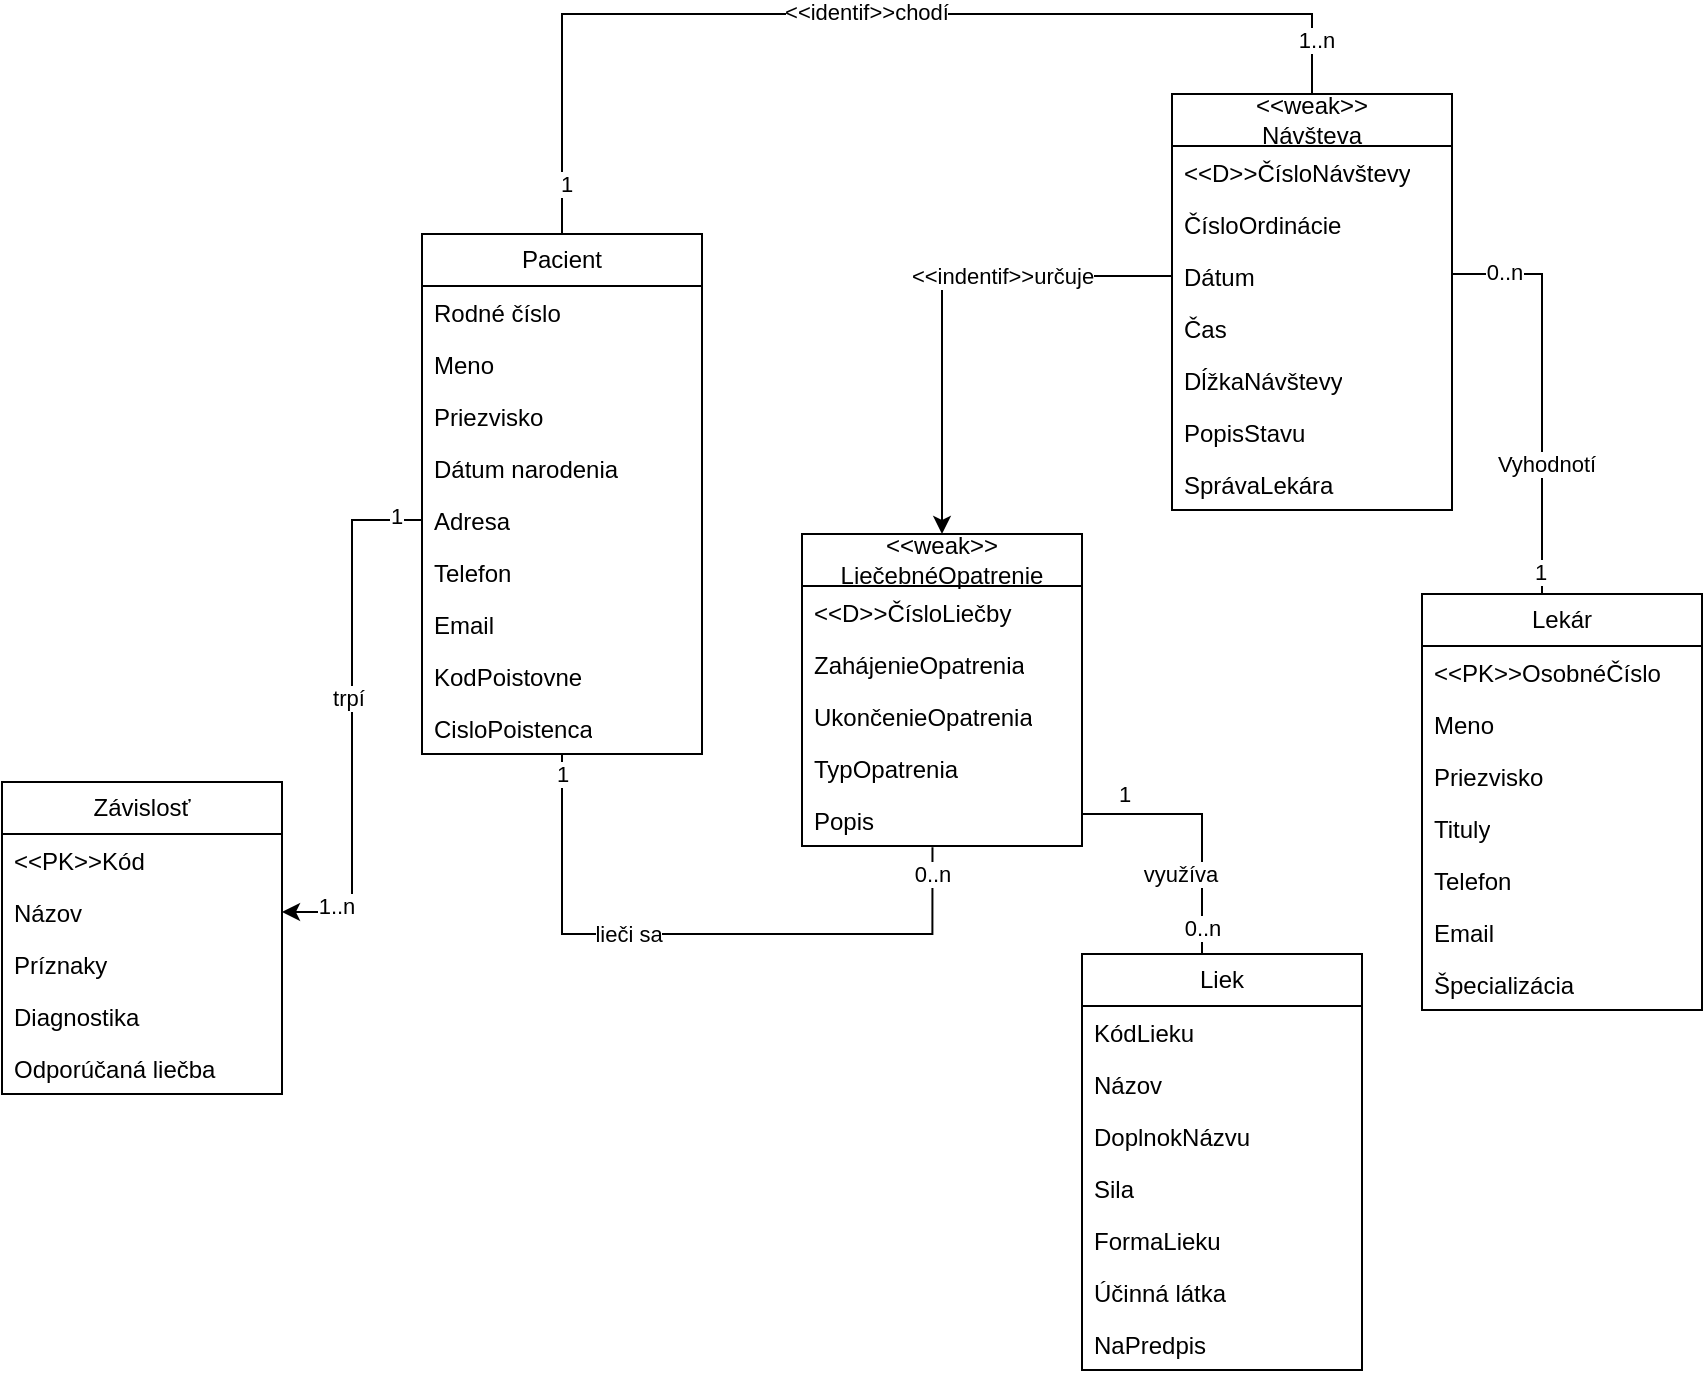 <mxfile version="22.1.15" type="github">
  <diagram name="Page-1" id="PPvMObpPPiLIUR1Kzq7h">
    <mxGraphModel dx="1888" dy="588" grid="1" gridSize="10" guides="1" tooltips="1" connect="1" arrows="1" fold="1" page="1" pageScale="1" pageWidth="850" pageHeight="1100" math="0" shadow="0">
      <root>
        <mxCell id="0" />
        <mxCell id="1" parent="0" />
        <mxCell id="_y4V9acUTY1sXHhgTBID-1" value="Závislosť" style="swimlane;fontStyle=0;childLayout=stackLayout;horizontal=1;startSize=26;fillColor=none;horizontalStack=0;resizeParent=1;resizeParentMax=0;resizeLast=0;collapsible=1;marginBottom=0;whiteSpace=wrap;html=1;" vertex="1" parent="1">
          <mxGeometry x="-160" y="394" width="140" height="156" as="geometry" />
        </mxCell>
        <mxCell id="_y4V9acUTY1sXHhgTBID-2" value="&amp;lt;&amp;lt;PK&amp;gt;&amp;gt;Kód" style="text;strokeColor=none;fillColor=none;align=left;verticalAlign=top;spacingLeft=4;spacingRight=4;overflow=hidden;rotatable=0;points=[[0,0.5],[1,0.5]];portConstraint=eastwest;whiteSpace=wrap;html=1;" vertex="1" parent="_y4V9acUTY1sXHhgTBID-1">
          <mxGeometry y="26" width="140" height="26" as="geometry" />
        </mxCell>
        <mxCell id="_y4V9acUTY1sXHhgTBID-3" value="&lt;div&gt;Názov&lt;/div&gt;" style="text;strokeColor=none;fillColor=none;align=left;verticalAlign=top;spacingLeft=4;spacingRight=4;overflow=hidden;rotatable=0;points=[[0,0.5],[1,0.5]];portConstraint=eastwest;whiteSpace=wrap;html=1;" vertex="1" parent="_y4V9acUTY1sXHhgTBID-1">
          <mxGeometry y="52" width="140" height="26" as="geometry" />
        </mxCell>
        <mxCell id="_y4V9acUTY1sXHhgTBID-4" value="Príznaky" style="text;strokeColor=none;fillColor=none;align=left;verticalAlign=top;spacingLeft=4;spacingRight=4;overflow=hidden;rotatable=0;points=[[0,0.5],[1,0.5]];portConstraint=eastwest;whiteSpace=wrap;html=1;" vertex="1" parent="_y4V9acUTY1sXHhgTBID-1">
          <mxGeometry y="78" width="140" height="26" as="geometry" />
        </mxCell>
        <mxCell id="_y4V9acUTY1sXHhgTBID-5" value="Diagnostika" style="text;strokeColor=none;fillColor=none;align=left;verticalAlign=top;spacingLeft=4;spacingRight=4;overflow=hidden;rotatable=0;points=[[0,0.5],[1,0.5]];portConstraint=eastwest;whiteSpace=wrap;html=1;" vertex="1" parent="_y4V9acUTY1sXHhgTBID-1">
          <mxGeometry y="104" width="140" height="26" as="geometry" />
        </mxCell>
        <mxCell id="_y4V9acUTY1sXHhgTBID-6" value="Odporúčaná liečba" style="text;strokeColor=none;fillColor=none;align=left;verticalAlign=top;spacingLeft=4;spacingRight=4;overflow=hidden;rotatable=0;points=[[0,0.5],[1,0.5]];portConstraint=eastwest;whiteSpace=wrap;html=1;" vertex="1" parent="_y4V9acUTY1sXHhgTBID-1">
          <mxGeometry y="130" width="140" height="26" as="geometry" />
        </mxCell>
        <mxCell id="_y4V9acUTY1sXHhgTBID-36" style="edgeStyle=orthogonalEdgeStyle;rounded=0;orthogonalLoop=1;jettySize=auto;html=1;entryX=0.5;entryY=0;entryDx=0;entryDy=0;endArrow=none;endFill=0;" edge="1" parent="1" source="_y4V9acUTY1sXHhgTBID-7" target="_y4V9acUTY1sXHhgTBID-25">
          <mxGeometry relative="1" as="geometry">
            <mxPoint x="340" y="70" as="sourcePoint" />
            <Array as="points">
              <mxPoint x="120" y="10" />
              <mxPoint x="495" y="10" />
            </Array>
          </mxGeometry>
        </mxCell>
        <mxCell id="_y4V9acUTY1sXHhgTBID-37" value="&amp;lt;&amp;lt;identif&amp;gt;&amp;gt;chodí" style="edgeLabel;html=1;align=center;verticalAlign=middle;resizable=0;points=[];" vertex="1" connectable="0" parent="_y4V9acUTY1sXHhgTBID-36">
          <mxGeometry x="-0.001" y="1" relative="1" as="geometry">
            <mxPoint as="offset" />
          </mxGeometry>
        </mxCell>
        <mxCell id="_y4V9acUTY1sXHhgTBID-38" value="1" style="edgeLabel;html=1;align=center;verticalAlign=middle;resizable=0;points=[];" vertex="1" connectable="0" parent="_y4V9acUTY1sXHhgTBID-36">
          <mxGeometry x="-0.905" y="-2" relative="1" as="geometry">
            <mxPoint as="offset" />
          </mxGeometry>
        </mxCell>
        <mxCell id="_y4V9acUTY1sXHhgTBID-39" value="1..n" style="edgeLabel;html=1;align=center;verticalAlign=middle;resizable=0;points=[];" vertex="1" connectable="0" parent="_y4V9acUTY1sXHhgTBID-36">
          <mxGeometry x="0.898" y="2" relative="1" as="geometry">
            <mxPoint as="offset" />
          </mxGeometry>
        </mxCell>
        <mxCell id="_y4V9acUTY1sXHhgTBID-7" value="Pacient" style="swimlane;fontStyle=0;childLayout=stackLayout;horizontal=1;startSize=26;fillColor=none;horizontalStack=0;resizeParent=1;resizeParentMax=0;resizeLast=0;collapsible=1;marginBottom=0;whiteSpace=wrap;html=1;" vertex="1" parent="1">
          <mxGeometry x="50" y="120" width="140" height="260" as="geometry" />
        </mxCell>
        <mxCell id="_y4V9acUTY1sXHhgTBID-8" value="Rodné číslo" style="text;strokeColor=none;fillColor=none;align=left;verticalAlign=top;spacingLeft=4;spacingRight=4;overflow=hidden;rotatable=0;points=[[0,0.5],[1,0.5]];portConstraint=eastwest;whiteSpace=wrap;html=1;" vertex="1" parent="_y4V9acUTY1sXHhgTBID-7">
          <mxGeometry y="26" width="140" height="26" as="geometry" />
        </mxCell>
        <mxCell id="_y4V9acUTY1sXHhgTBID-9" value="Meno " style="text;strokeColor=none;fillColor=none;align=left;verticalAlign=top;spacingLeft=4;spacingRight=4;overflow=hidden;rotatable=0;points=[[0,0.5],[1,0.5]];portConstraint=eastwest;whiteSpace=wrap;html=1;" vertex="1" parent="_y4V9acUTY1sXHhgTBID-7">
          <mxGeometry y="52" width="140" height="26" as="geometry" />
        </mxCell>
        <mxCell id="_y4V9acUTY1sXHhgTBID-10" value="Priezvisko" style="text;strokeColor=none;fillColor=none;align=left;verticalAlign=top;spacingLeft=4;spacingRight=4;overflow=hidden;rotatable=0;points=[[0,0.5],[1,0.5]];portConstraint=eastwest;whiteSpace=wrap;html=1;" vertex="1" parent="_y4V9acUTY1sXHhgTBID-7">
          <mxGeometry y="78" width="140" height="26" as="geometry" />
        </mxCell>
        <mxCell id="_y4V9acUTY1sXHhgTBID-11" value="Dátum narodenia" style="text;strokeColor=none;fillColor=none;align=left;verticalAlign=top;spacingLeft=4;spacingRight=4;overflow=hidden;rotatable=0;points=[[0,0.5],[1,0.5]];portConstraint=eastwest;whiteSpace=wrap;html=1;" vertex="1" parent="_y4V9acUTY1sXHhgTBID-7">
          <mxGeometry y="104" width="140" height="26" as="geometry" />
        </mxCell>
        <mxCell id="_y4V9acUTY1sXHhgTBID-17" value="&lt;div&gt;Adresa&lt;/div&gt;&lt;div&gt;&lt;br&gt;&lt;/div&gt;" style="text;strokeColor=none;fillColor=none;align=left;verticalAlign=top;spacingLeft=4;spacingRight=4;overflow=hidden;rotatable=0;points=[[0,0.5],[1,0.5]];portConstraint=eastwest;whiteSpace=wrap;html=1;" vertex="1" parent="_y4V9acUTY1sXHhgTBID-7">
          <mxGeometry y="130" width="140" height="26" as="geometry" />
        </mxCell>
        <mxCell id="_y4V9acUTY1sXHhgTBID-16" value="Telefon" style="text;strokeColor=none;fillColor=none;align=left;verticalAlign=top;spacingLeft=4;spacingRight=4;overflow=hidden;rotatable=0;points=[[0,0.5],[1,0.5]];portConstraint=eastwest;whiteSpace=wrap;html=1;" vertex="1" parent="_y4V9acUTY1sXHhgTBID-7">
          <mxGeometry y="156" width="140" height="26" as="geometry" />
        </mxCell>
        <mxCell id="_y4V9acUTY1sXHhgTBID-12" value="Email" style="text;strokeColor=none;fillColor=none;align=left;verticalAlign=top;spacingLeft=4;spacingRight=4;overflow=hidden;rotatable=0;points=[[0,0.5],[1,0.5]];portConstraint=eastwest;whiteSpace=wrap;html=1;" vertex="1" parent="_y4V9acUTY1sXHhgTBID-7">
          <mxGeometry y="182" width="140" height="26" as="geometry" />
        </mxCell>
        <mxCell id="_y4V9acUTY1sXHhgTBID-18" value="KodPoistovne" style="text;strokeColor=none;fillColor=none;align=left;verticalAlign=top;spacingLeft=4;spacingRight=4;overflow=hidden;rotatable=0;points=[[0,0.5],[1,0.5]];portConstraint=eastwest;whiteSpace=wrap;html=1;" vertex="1" parent="_y4V9acUTY1sXHhgTBID-7">
          <mxGeometry y="208" width="140" height="26" as="geometry" />
        </mxCell>
        <mxCell id="_y4V9acUTY1sXHhgTBID-40" value="CisloPoistenca" style="text;strokeColor=none;fillColor=none;align=left;verticalAlign=top;spacingLeft=4;spacingRight=4;overflow=hidden;rotatable=0;points=[[0,0.5],[1,0.5]];portConstraint=eastwest;whiteSpace=wrap;html=1;" vertex="1" parent="_y4V9acUTY1sXHhgTBID-7">
          <mxGeometry y="234" width="140" height="26" as="geometry" />
        </mxCell>
        <mxCell id="_y4V9acUTY1sXHhgTBID-21" style="edgeStyle=orthogonalEdgeStyle;rounded=0;orthogonalLoop=1;jettySize=auto;html=1;entryX=1;entryY=0.5;entryDx=0;entryDy=0;" edge="1" parent="1" source="_y4V9acUTY1sXHhgTBID-17" target="_y4V9acUTY1sXHhgTBID-3">
          <mxGeometry relative="1" as="geometry" />
        </mxCell>
        <mxCell id="_y4V9acUTY1sXHhgTBID-22" value="trpí" style="edgeLabel;html=1;align=center;verticalAlign=middle;resizable=0;points=[];" vertex="1" connectable="0" parent="_y4V9acUTY1sXHhgTBID-21">
          <mxGeometry x="-0.072" y="-2" relative="1" as="geometry">
            <mxPoint as="offset" />
          </mxGeometry>
        </mxCell>
        <mxCell id="_y4V9acUTY1sXHhgTBID-23" value="1" style="edgeLabel;html=1;align=center;verticalAlign=middle;resizable=0;points=[];" vertex="1" connectable="0" parent="_y4V9acUTY1sXHhgTBID-21">
          <mxGeometry x="-0.897" y="-2" relative="1" as="geometry">
            <mxPoint as="offset" />
          </mxGeometry>
        </mxCell>
        <mxCell id="_y4V9acUTY1sXHhgTBID-24" value="1..n" style="edgeLabel;html=1;align=center;verticalAlign=middle;resizable=0;points=[];" vertex="1" connectable="0" parent="_y4V9acUTY1sXHhgTBID-21">
          <mxGeometry x="0.802" y="-3" relative="1" as="geometry">
            <mxPoint as="offset" />
          </mxGeometry>
        </mxCell>
        <mxCell id="_y4V9acUTY1sXHhgTBID-25" value="&lt;div&gt;&amp;lt;&amp;lt;weak&amp;gt;&amp;gt;&lt;/div&gt;&lt;div&gt;Návšteva&lt;br&gt;&lt;/div&gt;" style="swimlane;fontStyle=0;childLayout=stackLayout;horizontal=1;startSize=26;fillColor=none;horizontalStack=0;resizeParent=1;resizeParentMax=0;resizeLast=0;collapsible=1;marginBottom=0;whiteSpace=wrap;html=1;" vertex="1" parent="1">
          <mxGeometry x="425" y="50" width="140" height="208" as="geometry" />
        </mxCell>
        <mxCell id="_y4V9acUTY1sXHhgTBID-26" value="&amp;lt;&amp;lt;D&amp;gt;&amp;gt;ČísloNávštevy" style="text;strokeColor=none;fillColor=none;align=left;verticalAlign=top;spacingLeft=4;spacingRight=4;overflow=hidden;rotatable=0;points=[[0,0.5],[1,0.5]];portConstraint=eastwest;whiteSpace=wrap;html=1;" vertex="1" parent="_y4V9acUTY1sXHhgTBID-25">
          <mxGeometry y="26" width="140" height="26" as="geometry" />
        </mxCell>
        <mxCell id="_y4V9acUTY1sXHhgTBID-27" value="ČísloOrdinácie" style="text;strokeColor=none;fillColor=none;align=left;verticalAlign=top;spacingLeft=4;spacingRight=4;overflow=hidden;rotatable=0;points=[[0,0.5],[1,0.5]];portConstraint=eastwest;whiteSpace=wrap;html=1;" vertex="1" parent="_y4V9acUTY1sXHhgTBID-25">
          <mxGeometry y="52" width="140" height="26" as="geometry" />
        </mxCell>
        <mxCell id="_y4V9acUTY1sXHhgTBID-28" value="Dátum" style="text;strokeColor=none;fillColor=none;align=left;verticalAlign=top;spacingLeft=4;spacingRight=4;overflow=hidden;rotatable=0;points=[[0,0.5],[1,0.5]];portConstraint=eastwest;whiteSpace=wrap;html=1;" vertex="1" parent="_y4V9acUTY1sXHhgTBID-25">
          <mxGeometry y="78" width="140" height="26" as="geometry" />
        </mxCell>
        <mxCell id="_y4V9acUTY1sXHhgTBID-29" value="Čas" style="text;strokeColor=none;fillColor=none;align=left;verticalAlign=top;spacingLeft=4;spacingRight=4;overflow=hidden;rotatable=0;points=[[0,0.5],[1,0.5]];portConstraint=eastwest;whiteSpace=wrap;html=1;" vertex="1" parent="_y4V9acUTY1sXHhgTBID-25">
          <mxGeometry y="104" width="140" height="26" as="geometry" />
        </mxCell>
        <mxCell id="_y4V9acUTY1sXHhgTBID-30" value="DĺžkaNávštevy" style="text;strokeColor=none;fillColor=none;align=left;verticalAlign=top;spacingLeft=4;spacingRight=4;overflow=hidden;rotatable=0;points=[[0,0.5],[1,0.5]];portConstraint=eastwest;whiteSpace=wrap;html=1;" vertex="1" parent="_y4V9acUTY1sXHhgTBID-25">
          <mxGeometry y="130" width="140" height="26" as="geometry" />
        </mxCell>
        <mxCell id="_y4V9acUTY1sXHhgTBID-35" value="PopisStavu" style="text;strokeColor=none;fillColor=none;align=left;verticalAlign=top;spacingLeft=4;spacingRight=4;overflow=hidden;rotatable=0;points=[[0,0.5],[1,0.5]];portConstraint=eastwest;whiteSpace=wrap;html=1;" vertex="1" parent="_y4V9acUTY1sXHhgTBID-25">
          <mxGeometry y="156" width="140" height="26" as="geometry" />
        </mxCell>
        <mxCell id="_y4V9acUTY1sXHhgTBID-31" value="SprávaLekára" style="text;strokeColor=none;fillColor=none;align=left;verticalAlign=top;spacingLeft=4;spacingRight=4;overflow=hidden;rotatable=0;points=[[0,0.5],[1,0.5]];portConstraint=eastwest;whiteSpace=wrap;html=1;" vertex="1" parent="_y4V9acUTY1sXHhgTBID-25">
          <mxGeometry y="182" width="140" height="26" as="geometry" />
        </mxCell>
        <mxCell id="_y4V9acUTY1sXHhgTBID-52" style="edgeStyle=orthogonalEdgeStyle;rounded=0;orthogonalLoop=1;jettySize=auto;html=1;endArrow=none;endFill=0;" edge="1" parent="1" source="_y4V9acUTY1sXHhgTBID-41" target="_y4V9acUTY1sXHhgTBID-25">
          <mxGeometry relative="1" as="geometry">
            <Array as="points">
              <mxPoint x="610" y="140" />
            </Array>
          </mxGeometry>
        </mxCell>
        <mxCell id="_y4V9acUTY1sXHhgTBID-53" value="Vyhodnotí" style="edgeLabel;html=1;align=center;verticalAlign=middle;resizable=0;points=[];" vertex="1" connectable="0" parent="_y4V9acUTY1sXHhgTBID-52">
          <mxGeometry x="-0.366" y="-2" relative="1" as="geometry">
            <mxPoint as="offset" />
          </mxGeometry>
        </mxCell>
        <mxCell id="_y4V9acUTY1sXHhgTBID-54" value="1" style="edgeLabel;html=1;align=center;verticalAlign=middle;resizable=0;points=[];" vertex="1" connectable="0" parent="_y4V9acUTY1sXHhgTBID-52">
          <mxGeometry x="-0.89" y="1" relative="1" as="geometry">
            <mxPoint as="offset" />
          </mxGeometry>
        </mxCell>
        <mxCell id="_y4V9acUTY1sXHhgTBID-55" value="0..n" style="edgeLabel;html=1;align=center;verticalAlign=middle;resizable=0;points=[];" vertex="1" connectable="0" parent="_y4V9acUTY1sXHhgTBID-52">
          <mxGeometry x="0.746" y="-1" relative="1" as="geometry">
            <mxPoint as="offset" />
          </mxGeometry>
        </mxCell>
        <mxCell id="_y4V9acUTY1sXHhgTBID-41" value="Lekár" style="swimlane;fontStyle=0;childLayout=stackLayout;horizontal=1;startSize=26;fillColor=none;horizontalStack=0;resizeParent=1;resizeParentMax=0;resizeLast=0;collapsible=1;marginBottom=0;whiteSpace=wrap;html=1;" vertex="1" parent="1">
          <mxGeometry x="550" y="300" width="140" height="208" as="geometry" />
        </mxCell>
        <mxCell id="_y4V9acUTY1sXHhgTBID-42" value="&amp;lt;&amp;lt;PK&amp;gt;&amp;gt;OsobnéČíslo" style="text;strokeColor=none;fillColor=none;align=left;verticalAlign=top;spacingLeft=4;spacingRight=4;overflow=hidden;rotatable=0;points=[[0,0.5],[1,0.5]];portConstraint=eastwest;whiteSpace=wrap;html=1;" vertex="1" parent="_y4V9acUTY1sXHhgTBID-41">
          <mxGeometry y="26" width="140" height="26" as="geometry" />
        </mxCell>
        <mxCell id="_y4V9acUTY1sXHhgTBID-43" value="Meno " style="text;strokeColor=none;fillColor=none;align=left;verticalAlign=top;spacingLeft=4;spacingRight=4;overflow=hidden;rotatable=0;points=[[0,0.5],[1,0.5]];portConstraint=eastwest;whiteSpace=wrap;html=1;" vertex="1" parent="_y4V9acUTY1sXHhgTBID-41">
          <mxGeometry y="52" width="140" height="26" as="geometry" />
        </mxCell>
        <mxCell id="_y4V9acUTY1sXHhgTBID-44" value="Priezvisko" style="text;strokeColor=none;fillColor=none;align=left;verticalAlign=top;spacingLeft=4;spacingRight=4;overflow=hidden;rotatable=0;points=[[0,0.5],[1,0.5]];portConstraint=eastwest;whiteSpace=wrap;html=1;" vertex="1" parent="_y4V9acUTY1sXHhgTBID-41">
          <mxGeometry y="78" width="140" height="26" as="geometry" />
        </mxCell>
        <mxCell id="_y4V9acUTY1sXHhgTBID-45" value="Tituly" style="text;strokeColor=none;fillColor=none;align=left;verticalAlign=top;spacingLeft=4;spacingRight=4;overflow=hidden;rotatable=0;points=[[0,0.5],[1,0.5]];portConstraint=eastwest;whiteSpace=wrap;html=1;" vertex="1" parent="_y4V9acUTY1sXHhgTBID-41">
          <mxGeometry y="104" width="140" height="26" as="geometry" />
        </mxCell>
        <mxCell id="_y4V9acUTY1sXHhgTBID-47" value="Telefon" style="text;strokeColor=none;fillColor=none;align=left;verticalAlign=top;spacingLeft=4;spacingRight=4;overflow=hidden;rotatable=0;points=[[0,0.5],[1,0.5]];portConstraint=eastwest;whiteSpace=wrap;html=1;" vertex="1" parent="_y4V9acUTY1sXHhgTBID-41">
          <mxGeometry y="130" width="140" height="26" as="geometry" />
        </mxCell>
        <mxCell id="_y4V9acUTY1sXHhgTBID-48" value="Email" style="text;strokeColor=none;fillColor=none;align=left;verticalAlign=top;spacingLeft=4;spacingRight=4;overflow=hidden;rotatable=0;points=[[0,0.5],[1,0.5]];portConstraint=eastwest;whiteSpace=wrap;html=1;" vertex="1" parent="_y4V9acUTY1sXHhgTBID-41">
          <mxGeometry y="156" width="140" height="26" as="geometry" />
        </mxCell>
        <mxCell id="_y4V9acUTY1sXHhgTBID-49" value="Špecializácia" style="text;strokeColor=none;fillColor=none;align=left;verticalAlign=top;spacingLeft=4;spacingRight=4;overflow=hidden;rotatable=0;points=[[0,0.5],[1,0.5]];portConstraint=eastwest;whiteSpace=wrap;html=1;" vertex="1" parent="_y4V9acUTY1sXHhgTBID-41">
          <mxGeometry y="182" width="140" height="26" as="geometry" />
        </mxCell>
        <mxCell id="_y4V9acUTY1sXHhgTBID-84" style="edgeStyle=orthogonalEdgeStyle;rounded=0;orthogonalLoop=1;jettySize=auto;html=1;endArrow=none;endFill=0;" edge="1" parent="1" source="_y4V9acUTY1sXHhgTBID-58" target="_y4V9acUTY1sXHhgTBID-64">
          <mxGeometry relative="1" as="geometry">
            <Array as="points">
              <mxPoint x="440" y="410" />
            </Array>
          </mxGeometry>
        </mxCell>
        <mxCell id="_y4V9acUTY1sXHhgTBID-85" value="využíva" style="edgeLabel;html=1;align=center;verticalAlign=middle;resizable=0;points=[];" vertex="1" connectable="0" parent="_y4V9acUTY1sXHhgTBID-84">
          <mxGeometry x="-0.277" y="-2" relative="1" as="geometry">
            <mxPoint x="2" y="28" as="offset" />
          </mxGeometry>
        </mxCell>
        <mxCell id="_y4V9acUTY1sXHhgTBID-86" value="1" style="edgeLabel;html=1;align=center;verticalAlign=middle;resizable=0;points=[];" vertex="1" connectable="0" parent="_y4V9acUTY1sXHhgTBID-84">
          <mxGeometry x="-0.902" y="-1" relative="1" as="geometry">
            <mxPoint x="14" y="-11" as="offset" />
          </mxGeometry>
        </mxCell>
        <mxCell id="_y4V9acUTY1sXHhgTBID-87" value="0..n" style="edgeLabel;html=1;align=center;verticalAlign=middle;resizable=0;points=[];" vertex="1" connectable="0" parent="_y4V9acUTY1sXHhgTBID-84">
          <mxGeometry x="0.801" relative="1" as="geometry">
            <mxPoint as="offset" />
          </mxGeometry>
        </mxCell>
        <mxCell id="_y4V9acUTY1sXHhgTBID-58" value="&amp;lt;&amp;lt;weak&amp;gt;&amp;gt;&lt;br&gt;LiečebnéOpatrenie" style="swimlane;fontStyle=0;childLayout=stackLayout;horizontal=1;startSize=26;fillColor=none;horizontalStack=0;resizeParent=1;resizeParentMax=0;resizeLast=0;collapsible=1;marginBottom=0;whiteSpace=wrap;html=1;" vertex="1" parent="1">
          <mxGeometry x="240" y="270" width="140" height="156" as="geometry" />
        </mxCell>
        <mxCell id="_y4V9acUTY1sXHhgTBID-59" value="&amp;lt;&amp;lt;D&amp;gt;&amp;gt;ČísloLiečby" style="text;strokeColor=none;fillColor=none;align=left;verticalAlign=top;spacingLeft=4;spacingRight=4;overflow=hidden;rotatable=0;points=[[0,0.5],[1,0.5]];portConstraint=eastwest;whiteSpace=wrap;html=1;" vertex="1" parent="_y4V9acUTY1sXHhgTBID-58">
          <mxGeometry y="26" width="140" height="26" as="geometry" />
        </mxCell>
        <mxCell id="_y4V9acUTY1sXHhgTBID-60" value="ZahájenieOpatrenia" style="text;strokeColor=none;fillColor=none;align=left;verticalAlign=top;spacingLeft=4;spacingRight=4;overflow=hidden;rotatable=0;points=[[0,0.5],[1,0.5]];portConstraint=eastwest;whiteSpace=wrap;html=1;" vertex="1" parent="_y4V9acUTY1sXHhgTBID-58">
          <mxGeometry y="52" width="140" height="26" as="geometry" />
        </mxCell>
        <mxCell id="_y4V9acUTY1sXHhgTBID-61" value="UkončenieOpatrenia" style="text;strokeColor=none;fillColor=none;align=left;verticalAlign=top;spacingLeft=4;spacingRight=4;overflow=hidden;rotatable=0;points=[[0,0.5],[1,0.5]];portConstraint=eastwest;whiteSpace=wrap;html=1;" vertex="1" parent="_y4V9acUTY1sXHhgTBID-58">
          <mxGeometry y="78" width="140" height="26" as="geometry" />
        </mxCell>
        <mxCell id="_y4V9acUTY1sXHhgTBID-62" value="TypOpatrenia" style="text;strokeColor=none;fillColor=none;align=left;verticalAlign=top;spacingLeft=4;spacingRight=4;overflow=hidden;rotatable=0;points=[[0,0.5],[1,0.5]];portConstraint=eastwest;whiteSpace=wrap;html=1;" vertex="1" parent="_y4V9acUTY1sXHhgTBID-58">
          <mxGeometry y="104" width="140" height="26" as="geometry" />
        </mxCell>
        <mxCell id="_y4V9acUTY1sXHhgTBID-63" value="Popis" style="text;strokeColor=none;fillColor=none;align=left;verticalAlign=top;spacingLeft=4;spacingRight=4;overflow=hidden;rotatable=0;points=[[0,0.5],[1,0.5]];portConstraint=eastwest;whiteSpace=wrap;html=1;" vertex="1" parent="_y4V9acUTY1sXHhgTBID-58">
          <mxGeometry y="130" width="140" height="26" as="geometry" />
        </mxCell>
        <mxCell id="_y4V9acUTY1sXHhgTBID-64" value="Liek" style="swimlane;fontStyle=0;childLayout=stackLayout;horizontal=1;startSize=26;fillColor=none;horizontalStack=0;resizeParent=1;resizeParentMax=0;resizeLast=0;collapsible=1;marginBottom=0;whiteSpace=wrap;html=1;" vertex="1" parent="1">
          <mxGeometry x="380" y="480" width="140" height="208" as="geometry" />
        </mxCell>
        <mxCell id="_y4V9acUTY1sXHhgTBID-65" value="KódLieku" style="text;strokeColor=none;fillColor=none;align=left;verticalAlign=top;spacingLeft=4;spacingRight=4;overflow=hidden;rotatable=0;points=[[0,0.5],[1,0.5]];portConstraint=eastwest;whiteSpace=wrap;html=1;" vertex="1" parent="_y4V9acUTY1sXHhgTBID-64">
          <mxGeometry y="26" width="140" height="26" as="geometry" />
        </mxCell>
        <mxCell id="_y4V9acUTY1sXHhgTBID-66" value="&lt;div&gt;Názov&lt;/div&gt;" style="text;strokeColor=none;fillColor=none;align=left;verticalAlign=top;spacingLeft=4;spacingRight=4;overflow=hidden;rotatable=0;points=[[0,0.5],[1,0.5]];portConstraint=eastwest;whiteSpace=wrap;html=1;" vertex="1" parent="_y4V9acUTY1sXHhgTBID-64">
          <mxGeometry y="52" width="140" height="26" as="geometry" />
        </mxCell>
        <mxCell id="_y4V9acUTY1sXHhgTBID-67" value="DoplnokNázvu" style="text;strokeColor=none;fillColor=none;align=left;verticalAlign=top;spacingLeft=4;spacingRight=4;overflow=hidden;rotatable=0;points=[[0,0.5],[1,0.5]];portConstraint=eastwest;whiteSpace=wrap;html=1;" vertex="1" parent="_y4V9acUTY1sXHhgTBID-64">
          <mxGeometry y="78" width="140" height="26" as="geometry" />
        </mxCell>
        <mxCell id="_y4V9acUTY1sXHhgTBID-68" value="Sila" style="text;strokeColor=none;fillColor=none;align=left;verticalAlign=top;spacingLeft=4;spacingRight=4;overflow=hidden;rotatable=0;points=[[0,0.5],[1,0.5]];portConstraint=eastwest;whiteSpace=wrap;html=1;" vertex="1" parent="_y4V9acUTY1sXHhgTBID-64">
          <mxGeometry y="104" width="140" height="26" as="geometry" />
        </mxCell>
        <mxCell id="_y4V9acUTY1sXHhgTBID-69" value="FormaLieku" style="text;strokeColor=none;fillColor=none;align=left;verticalAlign=top;spacingLeft=4;spacingRight=4;overflow=hidden;rotatable=0;points=[[0,0.5],[1,0.5]];portConstraint=eastwest;whiteSpace=wrap;html=1;" vertex="1" parent="_y4V9acUTY1sXHhgTBID-64">
          <mxGeometry y="130" width="140" height="26" as="geometry" />
        </mxCell>
        <mxCell id="_y4V9acUTY1sXHhgTBID-79" value="Účinná látka" style="text;strokeColor=none;fillColor=none;align=left;verticalAlign=top;spacingLeft=4;spacingRight=4;overflow=hidden;rotatable=0;points=[[0,0.5],[1,0.5]];portConstraint=eastwest;whiteSpace=wrap;html=1;" vertex="1" parent="_y4V9acUTY1sXHhgTBID-64">
          <mxGeometry y="156" width="140" height="26" as="geometry" />
        </mxCell>
        <mxCell id="_y4V9acUTY1sXHhgTBID-80" value="NaPredpis" style="text;strokeColor=none;fillColor=none;align=left;verticalAlign=top;spacingLeft=4;spacingRight=4;overflow=hidden;rotatable=0;points=[[0,0.5],[1,0.5]];portConstraint=eastwest;whiteSpace=wrap;html=1;" vertex="1" parent="_y4V9acUTY1sXHhgTBID-64">
          <mxGeometry y="182" width="140" height="26" as="geometry" />
        </mxCell>
        <mxCell id="_y4V9acUTY1sXHhgTBID-56" style="edgeStyle=orthogonalEdgeStyle;rounded=0;orthogonalLoop=1;jettySize=auto;html=1;entryX=0.5;entryY=0;entryDx=0;entryDy=0;" edge="1" parent="1" source="_y4V9acUTY1sXHhgTBID-28" target="_y4V9acUTY1sXHhgTBID-58">
          <mxGeometry relative="1" as="geometry">
            <mxPoint x="420" y="120" as="targetPoint" />
          </mxGeometry>
        </mxCell>
        <mxCell id="_y4V9acUTY1sXHhgTBID-57" value="&amp;lt;&amp;lt;indentif&amp;gt;&amp;gt;určuje" style="edgeLabel;html=1;align=center;verticalAlign=middle;resizable=0;points=[];" vertex="1" connectable="0" parent="_y4V9acUTY1sXHhgTBID-56">
          <mxGeometry x="-0.302" relative="1" as="geometry">
            <mxPoint as="offset" />
          </mxGeometry>
        </mxCell>
        <mxCell id="_y4V9acUTY1sXHhgTBID-70" style="edgeStyle=orthogonalEdgeStyle;rounded=0;orthogonalLoop=1;jettySize=auto;html=1;entryX=0.466;entryY=1.023;entryDx=0;entryDy=0;entryPerimeter=0;endArrow=none;endFill=0;" edge="1" parent="1" source="_y4V9acUTY1sXHhgTBID-7" target="_y4V9acUTY1sXHhgTBID-63">
          <mxGeometry relative="1" as="geometry">
            <Array as="points">
              <mxPoint x="250" y="470" />
              <mxPoint x="415" y="470" />
            </Array>
          </mxGeometry>
        </mxCell>
        <mxCell id="_y4V9acUTY1sXHhgTBID-72" value="lieči sa" style="edgeLabel;html=1;align=center;verticalAlign=middle;resizable=0;points=[];" vertex="1" connectable="0" parent="_y4V9acUTY1sXHhgTBID-70">
          <mxGeometry x="-0.229" relative="1" as="geometry">
            <mxPoint as="offset" />
          </mxGeometry>
        </mxCell>
        <mxCell id="_y4V9acUTY1sXHhgTBID-88" value="1" style="edgeLabel;html=1;align=center;verticalAlign=middle;resizable=0;points=[];" vertex="1" connectable="0" parent="_y4V9acUTY1sXHhgTBID-70">
          <mxGeometry x="-0.941" relative="1" as="geometry">
            <mxPoint as="offset" />
          </mxGeometry>
        </mxCell>
        <mxCell id="_y4V9acUTY1sXHhgTBID-89" value="0..n" style="edgeLabel;html=1;align=center;verticalAlign=middle;resizable=0;points=[];" vertex="1" connectable="0" parent="_y4V9acUTY1sXHhgTBID-70">
          <mxGeometry x="0.918" relative="1" as="geometry">
            <mxPoint as="offset" />
          </mxGeometry>
        </mxCell>
      </root>
    </mxGraphModel>
  </diagram>
</mxfile>
